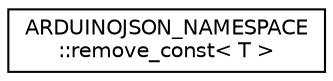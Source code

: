 digraph "Graphical Class Hierarchy"
{
 // LATEX_PDF_SIZE
  edge [fontname="Helvetica",fontsize="10",labelfontname="Helvetica",labelfontsize="10"];
  node [fontname="Helvetica",fontsize="10",shape=record];
  rankdir="LR";
  Node0 [label="ARDUINOJSON_NAMESPACE\l::remove_const\< T \>",height=0.2,width=0.4,color="black", fillcolor="white", style="filled",URL="$structARDUINOJSON__NAMESPACE_1_1remove__const.html",tooltip=" "];
}
